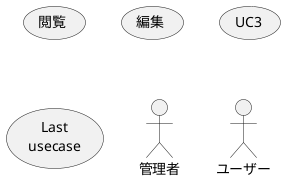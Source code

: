@startuml

(閲覧)
(編集) as (UC2)
usecase UC3
usecase (Last\nusecase) as UC4

:管理者:
:ユーザー:

@enduml